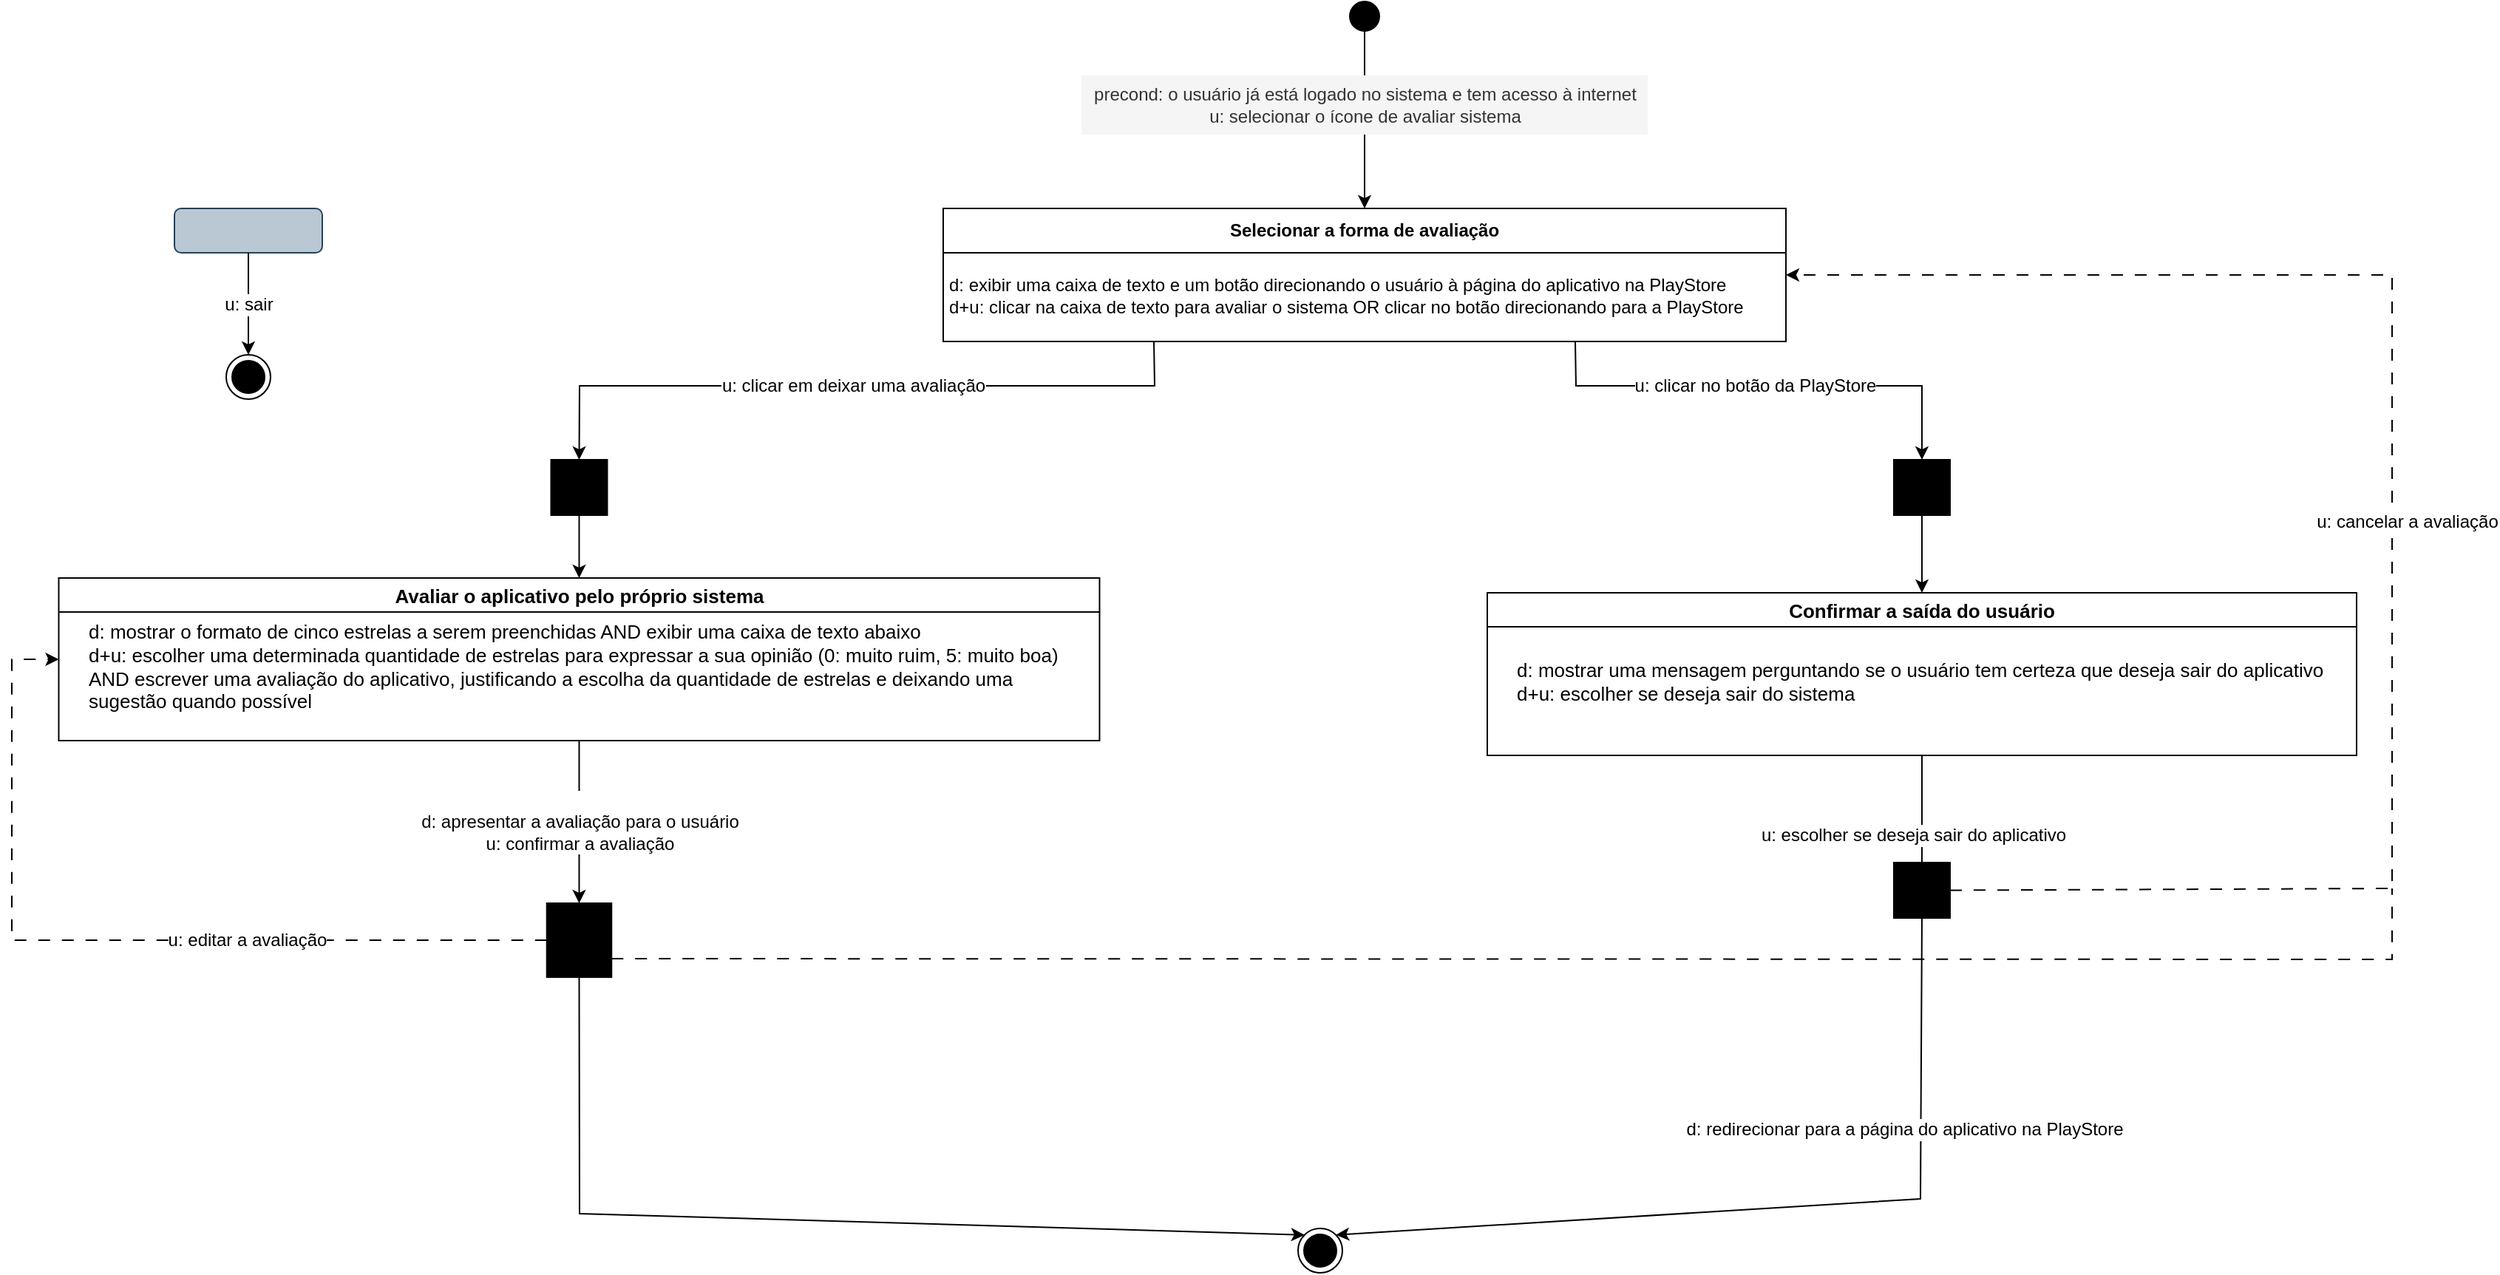 <mxfile version="25.0.1">
  <diagram name="Página-1" id="4fPj8FKTWWKvgSlPfXeu">
    <mxGraphModel dx="880" dy="1603" grid="1" gridSize="10" guides="1" tooltips="1" connect="1" arrows="1" fold="1" page="1" pageScale="1" pageWidth="827" pageHeight="1169" math="0" shadow="0">
      <root>
        <mxCell id="0" />
        <mxCell id="1" parent="0" />
        <mxCell id="tzBEl5uezkZAkphJzdvv-1" value="&lt;span style=&quot;font-size: 13px;&quot;&gt;Avaliar o aplicativo pelo próprio sistema&lt;/span&gt;" style="swimlane;whiteSpace=wrap;html=1;" parent="1" vertex="1">
          <mxGeometry x="71.74" y="250" width="704" height="110" as="geometry" />
        </mxCell>
        <mxCell id="tzBEl5uezkZAkphJzdvv-2" value="&lt;div&gt;&lt;font style=&quot;font-size: 13px;&quot;&gt;d: mostrar o formato de cinco estrelas a serem preenchidas AND exibir uma caixa de texto abaixo&lt;/font&gt;&lt;/div&gt;&lt;font style=&quot;font-size: 13px;&quot;&gt;d+u: escolher uma determinada quantidade de estrelas para expressar a sua opinião (0: muito ruim, 5: muito boa)&lt;/font&gt;&lt;div&gt;&lt;font style=&quot;font-size: 13px;&quot;&gt;AND escrever uma avaliação do aplicativo, justificando a escolha da quantidade de estrelas e deixando uma&amp;nbsp;&lt;/font&gt;&lt;/div&gt;&lt;div&gt;&lt;font style=&quot;font-size: 13px;&quot;&gt;sugestão quando possível&lt;/font&gt;&lt;/div&gt;" style="text;html=1;align=left;verticalAlign=middle;resizable=0;points=[];autosize=1;strokeColor=none;fillColor=none;rotation=0;" parent="tzBEl5uezkZAkphJzdvv-1" vertex="1">
          <mxGeometry x="18" y="20" width="680" height="80" as="geometry" />
        </mxCell>
        <mxCell id="tzBEl5uezkZAkphJzdvv-5" value="" style="ellipse;whiteSpace=wrap;html=1;aspect=fixed;fillColor=#000000;" parent="1" vertex="1">
          <mxGeometry x="945" y="-140" width="20" height="20" as="geometry" />
        </mxCell>
        <mxCell id="tzBEl5uezkZAkphJzdvv-84" value="" style="whiteSpace=wrap;html=1;fontStyle=1;startSize=23;fillColor=#000000;direction=south;" parent="1" vertex="1">
          <mxGeometry x="401.87" y="470" width="43.75" height="50" as="geometry" />
        </mxCell>
        <mxCell id="tzBEl5uezkZAkphJzdvv-92" value="" style="endArrow=classic;html=1;rounded=0;exitX=0.5;exitY=1;exitDx=0;exitDy=0;entryX=0;entryY=0.5;entryDx=0;entryDy=0;" parent="1" source="tzBEl5uezkZAkphJzdvv-1" target="tzBEl5uezkZAkphJzdvv-84" edge="1">
          <mxGeometry relative="1" as="geometry">
            <mxPoint x="423.995" y="600" as="sourcePoint" />
            <mxPoint x="330" y="540" as="targetPoint" />
          </mxGeometry>
        </mxCell>
        <mxCell id="tzBEl5uezkZAkphJzdvv-93" value="&lt;div&gt;&lt;br&gt;&lt;/div&gt;&lt;div&gt;&lt;div&gt;d: apresentar a avaliação para o usuário&lt;/div&gt;u: confirmar a avaliação&lt;/div&gt;" style="edgeLabel;resizable=0;html=1;;align=center;verticalAlign=middle;fontSize=12;" parent="tzBEl5uezkZAkphJzdvv-92" connectable="0" vertex="1">
          <mxGeometry relative="1" as="geometry" />
        </mxCell>
        <mxCell id="tzBEl5uezkZAkphJzdvv-101" value="" style="ellipse;html=1;shape=endState;fillColor=#000000;strokeColor=#000000;" parent="1" vertex="1">
          <mxGeometry x="910" y="690" width="30" height="30" as="geometry" />
        </mxCell>
        <mxCell id="tzBEl5uezkZAkphJzdvv-102" value="" style="endArrow=classic;html=1;rounded=0;exitX=1;exitY=0.5;exitDx=0;exitDy=0;entryX=0;entryY=0;entryDx=0;entryDy=0;" parent="1" source="tzBEl5uezkZAkphJzdvv-84" target="tzBEl5uezkZAkphJzdvv-101" edge="1">
          <mxGeometry relative="1" as="geometry">
            <mxPoint x="420" y="790" as="sourcePoint" />
            <mxPoint x="520" y="790" as="targetPoint" />
            <Array as="points">
              <mxPoint x="424" y="680" />
            </Array>
          </mxGeometry>
        </mxCell>
        <mxCell id="tzBEl5uezkZAkphJzdvv-104" value="" style="rounded=1;whiteSpace=wrap;html=1;fillColor=#bac8d3;strokeColor=#23445d;" parent="1" vertex="1">
          <mxGeometry x="150" width="100" height="30" as="geometry" />
        </mxCell>
        <mxCell id="tzBEl5uezkZAkphJzdvv-108" value="" style="endArrow=classic;html=1;rounded=0;exitX=0.5;exitY=1;exitDx=0;exitDy=0;entryX=0.5;entryY=0;entryDx=0;entryDy=0;" parent="1" source="tzBEl5uezkZAkphJzdvv-104" target="tzBEl5uezkZAkphJzdvv-110" edge="1">
          <mxGeometry relative="1" as="geometry">
            <mxPoint x="70" y="230" as="sourcePoint" />
            <mxPoint x="112" y="240" as="targetPoint" />
          </mxGeometry>
        </mxCell>
        <mxCell id="tzBEl5uezkZAkphJzdvv-109" value="u: sair" style="edgeLabel;resizable=0;html=1;;align=center;verticalAlign=middle;fontSize=12;" parent="tzBEl5uezkZAkphJzdvv-108" connectable="0" vertex="1">
          <mxGeometry relative="1" as="geometry" />
        </mxCell>
        <mxCell id="tzBEl5uezkZAkphJzdvv-110" value="" style="ellipse;html=1;shape=endState;fillColor=#000000;strokeColor=#000000;" parent="1" vertex="1">
          <mxGeometry x="185" y="99" width="30" height="30" as="geometry" />
        </mxCell>
        <mxCell id="tzBEl5uezkZAkphJzdvv-112" value="" style="endArrow=classic;html=1;rounded=0;exitX=0.5;exitY=1;exitDx=0;exitDy=0;" parent="1" source="tzBEl5uezkZAkphJzdvv-5" target="tzBEl5uezkZAkphJzdvv-114" edge="1">
          <mxGeometry relative="1" as="geometry">
            <mxPoint x="410" y="70" as="sourcePoint" />
            <mxPoint x="424" y="-10" as="targetPoint" />
          </mxGeometry>
        </mxCell>
        <mxCell id="tzBEl5uezkZAkphJzdvv-114" value="Selecionar a forma de avaliação" style="swimlane;whiteSpace=wrap;html=1;startSize=30;" parent="1" vertex="1">
          <mxGeometry x="670" width="570" height="90" as="geometry" />
        </mxCell>
        <mxCell id="tzBEl5uezkZAkphJzdvv-119" value="d: exibir uma caixa de texto e um botão direcionando o usuário à página do aplicativo na PlayStore&lt;div&gt;d+u: clicar na caixa de texto para avaliar o sistema OR clicar no botão direcionando para a PlayStore&lt;/div&gt;" style="text;html=1;align=left;verticalAlign=middle;resizable=0;points=[];autosize=1;strokeColor=none;fillColor=none;" parent="tzBEl5uezkZAkphJzdvv-114" vertex="1">
          <mxGeometry x="1.5" y="39" width="560" height="40" as="geometry" />
        </mxCell>
        <mxCell id="tzBEl5uezkZAkphJzdvv-117" value="&lt;div style=&quot;&quot;&gt;precond: o usuário já está logado no sistema e tem acesso à internet&lt;/div&gt;&lt;div style=&quot;&quot;&gt;&lt;span style=&quot;background-color: initial;&quot;&gt;u: selecionar o ícone de avaliar sistema&lt;/span&gt;&lt;/div&gt;" style="text;html=1;align=center;verticalAlign=middle;whiteSpace=wrap;rounded=0;fillColor=#f5f5f5;fontColor=#333333;strokeColor=none;" parent="1" vertex="1">
          <mxGeometry x="763.5" y="-90" width="383" height="40" as="geometry" />
        </mxCell>
        <mxCell id="tzBEl5uezkZAkphJzdvv-120" value="" style="endArrow=classic;html=1;rounded=0;entryX=0.5;entryY=0;entryDx=0;entryDy=0;exitX=0.25;exitY=1;exitDx=0;exitDy=0;" parent="1" source="tzBEl5uezkZAkphJzdvv-114" target="tzBEl5uezkZAkphJzdvv-124" edge="1">
          <mxGeometry relative="1" as="geometry">
            <mxPoint x="820" y="100" as="sourcePoint" />
            <mxPoint x="424" y="120" as="targetPoint" />
            <Array as="points">
              <mxPoint x="813" y="120" />
              <mxPoint x="424" y="120" />
            </Array>
          </mxGeometry>
        </mxCell>
        <mxCell id="tzBEl5uezkZAkphJzdvv-121" value="u: clicar em deixar uma avaliação" style="edgeLabel;resizable=0;html=1;;align=center;verticalAlign=middle;fontSize=12;" parent="tzBEl5uezkZAkphJzdvv-120" connectable="0" vertex="1">
          <mxGeometry relative="1" as="geometry" />
        </mxCell>
        <mxCell id="tzBEl5uezkZAkphJzdvv-124" value="" style="whiteSpace=wrap;html=1;fontStyle=1;startSize=23;fillColor=#000000;" parent="1" vertex="1">
          <mxGeometry x="404.74" y="170" width="38" height="37.5" as="geometry" />
        </mxCell>
        <mxCell id="tzBEl5uezkZAkphJzdvv-125" value="" style="edgeStyle=orthogonalEdgeStyle;rounded=0;orthogonalLoop=1;jettySize=auto;html=1;entryX=0.5;entryY=0;entryDx=0;entryDy=0;exitX=0.5;exitY=1;exitDx=0;exitDy=0;" parent="1" source="tzBEl5uezkZAkphJzdvv-124" target="tzBEl5uezkZAkphJzdvv-1" edge="1">
          <mxGeometry relative="1" as="geometry">
            <mxPoint x="461" y="168" as="sourcePoint" />
            <mxPoint x="460" y="220" as="targetPoint" />
          </mxGeometry>
        </mxCell>
        <mxCell id="tzBEl5uezkZAkphJzdvv-130" value="" style="endArrow=classic;html=1;rounded=0;dashed=1;dashPattern=8 8;exitX=1;exitY=0.5;exitDx=0;exitDy=0;entryX=1;entryY=0.5;entryDx=0;entryDy=0;" parent="1" source="xjnRb1O9tELXAYWkc7Dy-15" target="tzBEl5uezkZAkphJzdvv-114" edge="1">
          <mxGeometry relative="1" as="geometry">
            <mxPoint x="1776.5" y="420" as="sourcePoint" />
            <mxPoint x="1270" y="40" as="targetPoint" />
            <Array as="points">
              <mxPoint x="1650" y="460" />
              <mxPoint x="1650" y="45" />
            </Array>
          </mxGeometry>
        </mxCell>
        <mxCell id="tzBEl5uezkZAkphJzdvv-131" value="u: cancelar a avaliação" style="edgeLabel;resizable=0;html=1;;align=center;verticalAlign=middle;fontSize=12;" parent="tzBEl5uezkZAkphJzdvv-130" connectable="0" vertex="1">
          <mxGeometry relative="1" as="geometry">
            <mxPoint x="10" y="15" as="offset" />
          </mxGeometry>
        </mxCell>
        <mxCell id="TnPmGFaWkGhMJ78jl2mt-8" value="" style="endArrow=classic;html=1;rounded=0;dashed=1;dashPattern=8 8;entryX=0;entryY=0.5;entryDx=0;entryDy=0;exitX=0.5;exitY=1;exitDx=0;exitDy=0;" parent="1" source="tzBEl5uezkZAkphJzdvv-84" target="tzBEl5uezkZAkphJzdvv-1" edge="1">
          <mxGeometry relative="1" as="geometry">
            <mxPoint x="347.12" y="449" as="sourcePoint" />
            <mxPoint x="-227.13" y="330" as="targetPoint" />
            <Array as="points">
              <mxPoint x="40" y="495" />
              <mxPoint x="40" y="305" />
            </Array>
          </mxGeometry>
        </mxCell>
        <mxCell id="TnPmGFaWkGhMJ78jl2mt-9" value="u: editar a avaliação" style="edgeLabel;resizable=0;html=1;;align=center;verticalAlign=middle;fontSize=12;" parent="TnPmGFaWkGhMJ78jl2mt-8" connectable="0" vertex="1">
          <mxGeometry relative="1" as="geometry">
            <mxPoint x="89" as="offset" />
          </mxGeometry>
        </mxCell>
        <mxCell id="TnPmGFaWkGhMJ78jl2mt-12" value="" style="endArrow=none;html=1;rounded=0;dashed=1;dashPattern=8 8;exitX=0.75;exitY=0;exitDx=0;exitDy=0;" parent="1" source="tzBEl5uezkZAkphJzdvv-84" edge="1">
          <mxGeometry width="50" height="50" relative="1" as="geometry">
            <mxPoint x="450" y="500" as="sourcePoint" />
            <mxPoint x="1650" y="460" as="targetPoint" />
            <Array as="points">
              <mxPoint x="1650" y="508" />
            </Array>
          </mxGeometry>
        </mxCell>
        <mxCell id="xjnRb1O9tELXAYWkc7Dy-3" value="" style="endArrow=classic;html=1;rounded=0;entryX=0.5;entryY=0;entryDx=0;entryDy=0;exitX=0.75;exitY=1;exitDx=0;exitDy=0;" parent="1" source="tzBEl5uezkZAkphJzdvv-114" target="xjnRb1O9tELXAYWkc7Dy-5" edge="1">
          <mxGeometry relative="1" as="geometry">
            <mxPoint x="1000" y="110" as="sourcePoint" />
            <mxPoint x="1384" y="190" as="targetPoint" />
            <Array as="points">
              <mxPoint x="1098" y="120" />
              <mxPoint x="1332" y="120" />
            </Array>
          </mxGeometry>
        </mxCell>
        <mxCell id="xjnRb1O9tELXAYWkc7Dy-4" value="u: clicar no botão da PlayStore" style="edgeLabel;resizable=0;html=1;;align=center;verticalAlign=middle;fontSize=12;" parent="xjnRb1O9tELXAYWkc7Dy-3" connectable="0" vertex="1">
          <mxGeometry relative="1" as="geometry">
            <mxPoint x="-6" as="offset" />
          </mxGeometry>
        </mxCell>
        <mxCell id="xjnRb1O9tELXAYWkc7Dy-5" value="" style="whiteSpace=wrap;html=1;fontStyle=1;startSize=23;fillColor=#000000;" parent="1" vertex="1">
          <mxGeometry x="1313" y="170" width="38" height="37.5" as="geometry" />
        </mxCell>
        <mxCell id="xjnRb1O9tELXAYWkc7Dy-6" value="&lt;span style=&quot;font-size: 13px;&quot;&gt;Confirmar a saída do usuário&lt;/span&gt;" style="swimlane;whiteSpace=wrap;html=1;" parent="1" vertex="1">
          <mxGeometry x="1038" y="260" width="588" height="110" as="geometry" />
        </mxCell>
        <mxCell id="xjnRb1O9tELXAYWkc7Dy-7" value="&lt;div&gt;&lt;font style=&quot;font-size: 13px;&quot;&gt;d: mostrar uma mensagem perguntando se o usuário tem certeza que deseja sair do aplicativo&lt;/font&gt;&lt;/div&gt;&lt;font style=&quot;font-size: 13px;&quot;&gt;d+u: escolher se deseja sair do sistema&lt;/font&gt;" style="text;html=1;align=left;verticalAlign=middle;resizable=0;points=[];autosize=1;strokeColor=none;fillColor=none;rotation=0;" parent="xjnRb1O9tELXAYWkc7Dy-6" vertex="1">
          <mxGeometry x="18" y="40" width="570" height="40" as="geometry" />
        </mxCell>
        <mxCell id="xjnRb1O9tELXAYWkc7Dy-9" value="" style="endArrow=classic;html=1;rounded=0;exitX=0.5;exitY=1;exitDx=0;exitDy=0;entryX=0.5;entryY=0;entryDx=0;entryDy=0;" parent="1" source="xjnRb1O9tELXAYWkc7Dy-6" target="xjnRb1O9tELXAYWkc7Dy-15" edge="1">
          <mxGeometry relative="1" as="geometry">
            <mxPoint x="1350.0" y="398" as="sourcePoint" />
            <mxPoint x="1332" y="480" as="targetPoint" />
            <Array as="points">
              <mxPoint x="1332" y="460" />
            </Array>
          </mxGeometry>
        </mxCell>
        <mxCell id="xjnRb1O9tELXAYWkc7Dy-10" value="u: escolher se deseja sair do aplicativo" style="edgeLabel;resizable=0;html=1;;align=center;verticalAlign=middle;fontSize=12;" parent="xjnRb1O9tELXAYWkc7Dy-9" connectable="0" vertex="1">
          <mxGeometry relative="1" as="geometry">
            <mxPoint x="-6" as="offset" />
          </mxGeometry>
        </mxCell>
        <mxCell id="xjnRb1O9tELXAYWkc7Dy-14" value="" style="endArrow=classic;html=1;rounded=0;exitX=0.5;exitY=1;exitDx=0;exitDy=0;entryX=0.5;entryY=0;entryDx=0;entryDy=0;" parent="1" source="xjnRb1O9tELXAYWkc7Dy-5" target="xjnRb1O9tELXAYWkc7Dy-6" edge="1">
          <mxGeometry width="50" height="50" relative="1" as="geometry">
            <mxPoint x="1070" y="240" as="sourcePoint" />
            <mxPoint x="1120" y="190" as="targetPoint" />
          </mxGeometry>
        </mxCell>
        <mxCell id="xjnRb1O9tELXAYWkc7Dy-15" value="" style="whiteSpace=wrap;html=1;fontStyle=1;startSize=23;fillColor=#000000;" parent="1" vertex="1">
          <mxGeometry x="1313" y="442.5" width="38" height="37.5" as="geometry" />
        </mxCell>
        <mxCell id="xjnRb1O9tELXAYWkc7Dy-17" value="" style="endArrow=classic;html=1;rounded=0;exitX=0.5;exitY=1;exitDx=0;exitDy=0;entryX=1;entryY=0;entryDx=0;entryDy=0;" parent="1" source="xjnRb1O9tELXAYWkc7Dy-15" target="tzBEl5uezkZAkphJzdvv-101" edge="1">
          <mxGeometry relative="1" as="geometry">
            <mxPoint x="1331.47" y="530" as="sourcePoint" />
            <mxPoint x="970" y="650" as="targetPoint" />
            <Array as="points">
              <mxPoint x="1331" y="670" />
            </Array>
          </mxGeometry>
        </mxCell>
        <mxCell id="xjnRb1O9tELXAYWkc7Dy-18" value="d: redirecionar para a página do aplicativo na PlayStore" style="edgeLabel;resizable=0;html=1;;align=center;verticalAlign=middle;fontSize=12;" parent="xjnRb1O9tELXAYWkc7Dy-17" connectable="0" vertex="1">
          <mxGeometry relative="1" as="geometry">
            <mxPoint x="92" y="-54" as="offset" />
          </mxGeometry>
        </mxCell>
      </root>
    </mxGraphModel>
  </diagram>
</mxfile>
